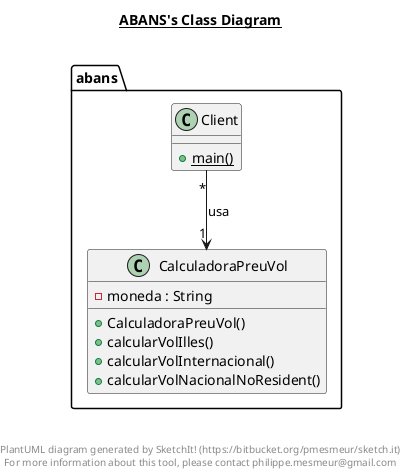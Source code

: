@startuml

title __ABANS's Class Diagram__\n

  namespace abans {
    class abans.CalculadoraPreuVol {
        - moneda : String
        + CalculadoraPreuVol()
        + calcularVolIlles()
        + calcularVolInternacional()
        + calcularVolNacionalNoResident()
    }
  }
  

  namespace abans {
    class abans.Client {
        {static} + main()
    }
  }
  

abans.Client "*" -->"1" abans.CalculadoraPreuVol: usa

right footer


PlantUML diagram generated by SketchIt! (https://bitbucket.org/pmesmeur/sketch.it)
For more information about this tool, please contact philippe.mesmeur@gmail.com
endfooter

@enduml

